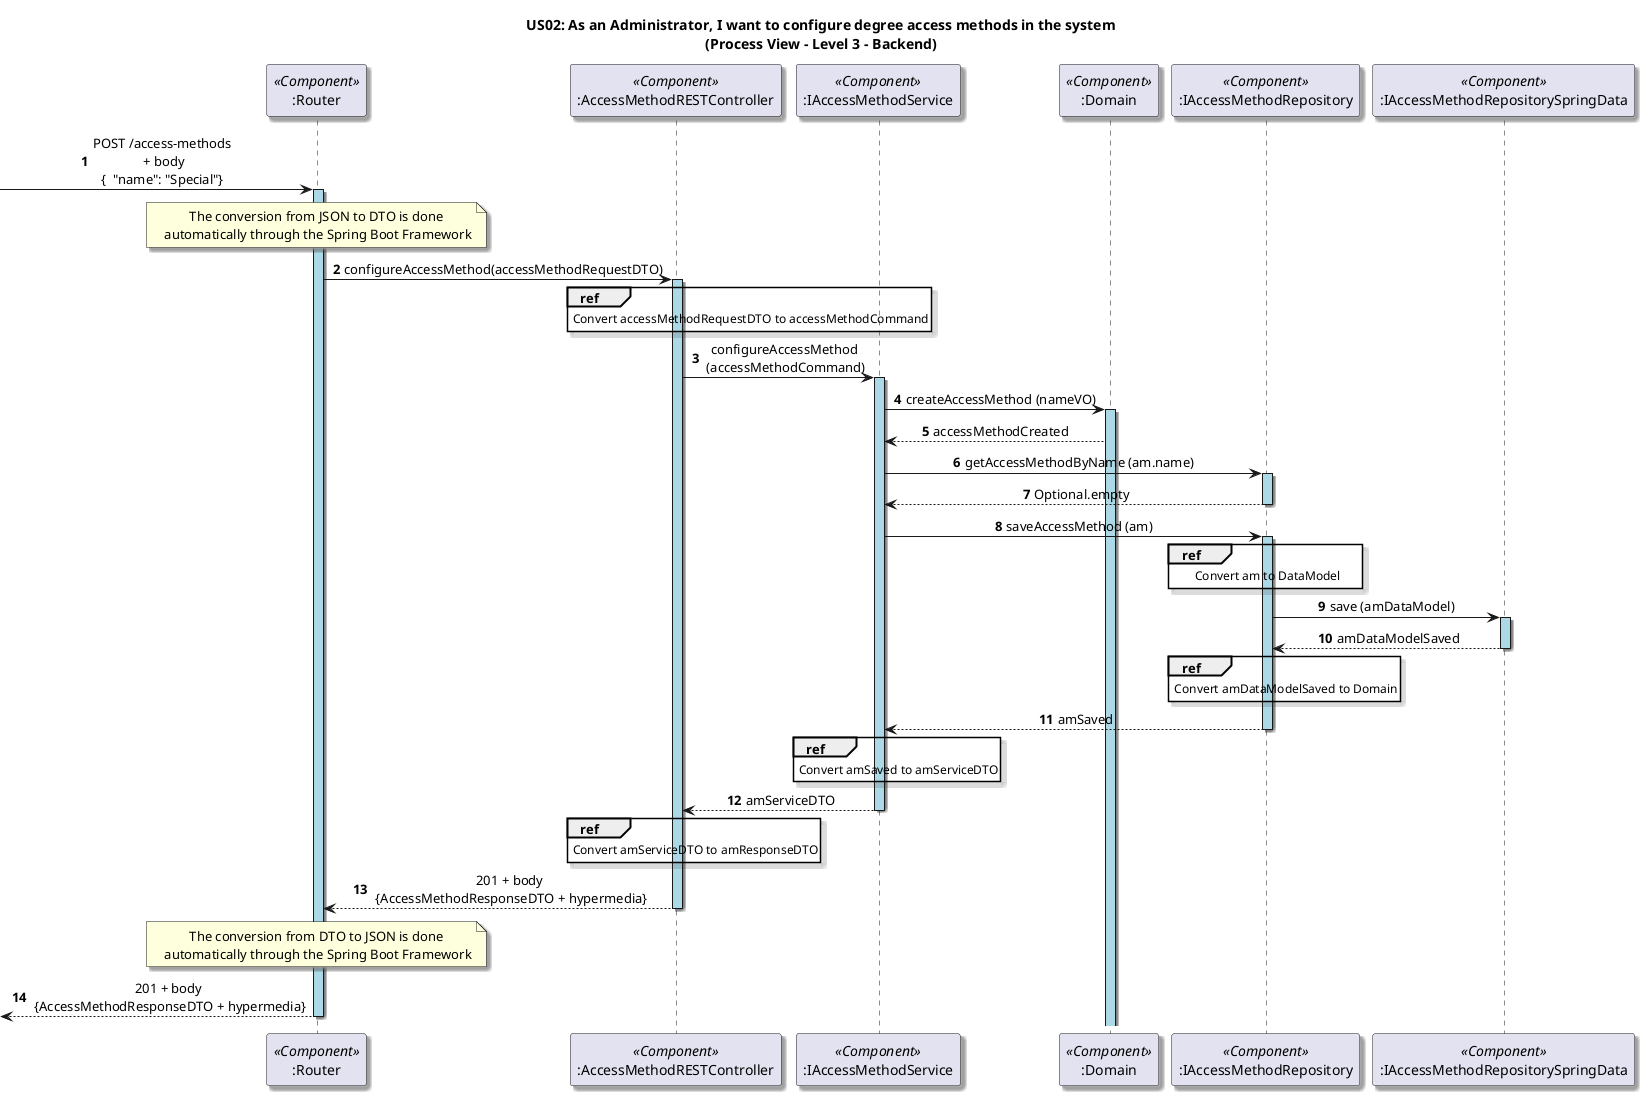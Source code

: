 @startuml

title US02: As an Administrator, I want to configure degree access methods in the system\n(Process View - Level 3 - Backend)

skinparam defaultTextAlignment center
skinparam shadowing true


autonumber
participant ":Router" as router <<Component>>
-> router:  POST /access-methods\n + body\n{  "name": "Special"}
activate router #LightBlue
note over router: The conversion from JSON to DTO is done\n automatically through the Spring Boot Framework

participant ":AccessMethodRESTController" as Controller <<Component>>
router -> Controller: configureAccessMethod(accessMethodRequestDTO)
activate Controller #LightBlue

ref over Controller
    Convert accessMethodRequestDTO to accessMethodCommand
end

participant ":IAccessMethodService" as Service <<Component>>
Controller -> Service: configureAccessMethod\n (accessMethodCommand)
activate Service #LightBlue


participant ":Domain" as Domain <<Component>>
Service -> Domain: createAccessMethod (nameVO)

activate Domain #LightBlue

Domain --> Service: accessMethodCreated


participant ":IAccessMethodRepository" as Repository <<Component>>
Service -> Repository: getAccessMethodByName (am.name)
activate Repository #LightBlue 
Repository --> Service: Optional.empty
deactivate Repository

Service -> Repository: saveAccessMethod (am)
activate Repository #LightBlue 

ref over Repository
    Convert am to DataModel
end




participant ":IAccessMethodRepositorySpringData" as springDataRepository <<Component>>
Repository -> springDataRepository: save (amDataModel)
activate springDataRepository #LightBlue
springDataRepository --> Repository : amDataModelSaved
deactivate springDataRepository



ref over Repository
    Convert amDataModelSaved to Domain
end

Repository --> Service: amSaved
deactivate Repository


ref over Service
    Convert amSaved to amServiceDTO
end

Service --> Controller: amServiceDTO

deactivate Service

ref over Controller
    Convert amServiceDTO to amResponseDTO
end

Controller --> router: 201 + body\n {AccessMethodResponseDTO + hypermedia}
deactivate Controller

note over router: The conversion from DTO to JSON is done\n automatically through the Spring Boot Framework

<-- router: 201 + body\n {AccessMethodResponseDTO + hypermedia}
deactivate router

@enduml
